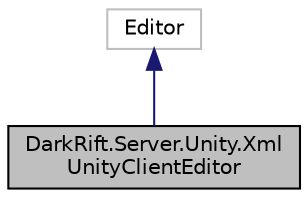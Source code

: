 digraph "DarkRift.Server.Unity.XmlUnityClientEditor"
{
 // LATEX_PDF_SIZE
  edge [fontname="Helvetica",fontsize="10",labelfontname="Helvetica",labelfontsize="10"];
  node [fontname="Helvetica",fontsize="10",shape=record];
  Node1 [label="DarkRift.Server.Unity.Xml\lUnityClientEditor",height=0.2,width=0.4,color="black", fillcolor="grey75", style="filled", fontcolor="black",tooltip=" "];
  Node2 -> Node1 [dir="back",color="midnightblue",fontsize="10",style="solid"];
  Node2 [label="Editor",height=0.2,width=0.4,color="grey75", fillcolor="white", style="filled",tooltip=" "];
}

